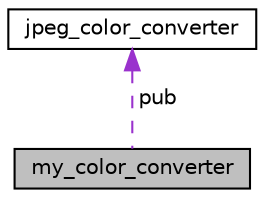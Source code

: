 digraph "my_color_converter"
{
  edge [fontname="Helvetica",fontsize="10",labelfontname="Helvetica",labelfontsize="10"];
  node [fontname="Helvetica",fontsize="10",shape=record];
  Node1 [label="my_color_converter",height=0.2,width=0.4,color="black", fillcolor="grey75", style="filled", fontcolor="black"];
  Node2 -> Node1 [dir="back",color="darkorchid3",fontsize="10",style="dashed",label=" pub" ,fontname="Helvetica"];
  Node2 [label="jpeg_color_converter",height=0.2,width=0.4,color="black", fillcolor="white", style="filled",URL="$structjpeg__color__converter.html"];
}
